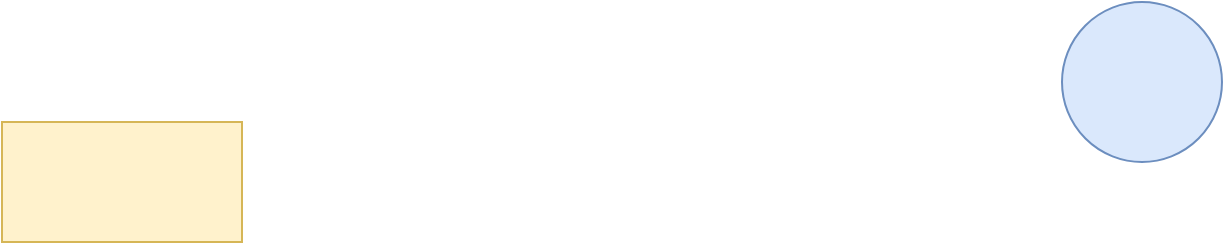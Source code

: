 <mxfile>
    <diagram id="8ZwN4OfdKFKBkNtnu7Gj" name="Página-1">
        <mxGraphModel dx="1261" dy="389" grid="1" gridSize="10" guides="1" tooltips="1" connect="1" arrows="1" fold="1" page="1" pageScale="1" pageWidth="827" pageHeight="1169" math="0" shadow="0">
            <root>
                <mxCell id="0"/>
                <mxCell id="1" parent="0"/>
                <mxCell id="2" value="" style="ellipse;whiteSpace=wrap;html=1;aspect=fixed;fillColor=#dae8fc;strokeColor=#6c8ebf;" vertex="1" parent="1">
                    <mxGeometry x="210" y="110" width="80" height="80" as="geometry"/>
                </mxCell>
                <mxCell id="3" value="" style="rounded=0;whiteSpace=wrap;html=1;fillColor=#fff2cc;strokeColor=#d6b656;" vertex="1" parent="1">
                    <mxGeometry x="-320" y="170" width="120" height="60" as="geometry"/>
                </mxCell>
            </root>
        </mxGraphModel>
    </diagram>
</mxfile>